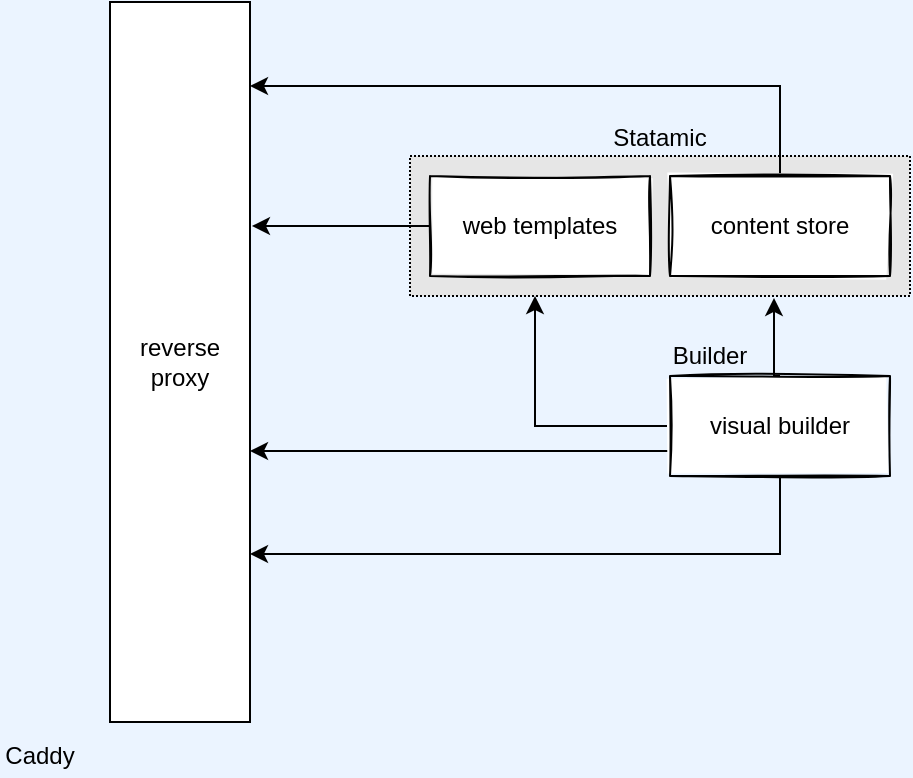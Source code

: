 <mxfile version="14.4.9" type="github">
  <diagram id="C7ztz5Pu-TQGE8I-0E4_" name="Page-1">
    <mxGraphModel dx="786" dy="563" grid="1" gridSize="10" guides="1" tooltips="1" connect="1" arrows="1" fold="1" page="1" pageScale="1" pageWidth="827" pageHeight="1169" background="#EBF4FF" math="0" shadow="0">
      <root>
        <mxCell id="0" />
        <mxCell id="1" parent="0" />
        <mxCell id="nntMs7sBWswRGNJ5aAVg-5" value="" style="rounded=0;whiteSpace=wrap;html=1;dashed=1;dashPattern=1 1;labelBackgroundColor=none;fillColor=#E6E6E6;" vertex="1" parent="1">
          <mxGeometry x="420" y="140" width="250" height="70" as="geometry" />
        </mxCell>
        <mxCell id="nntMs7sBWswRGNJ5aAVg-1" value="reverse proxy" style="rounded=0;whiteSpace=wrap;html=1;" vertex="1" parent="1">
          <mxGeometry x="270" y="63" width="70" height="360" as="geometry" />
        </mxCell>
        <mxCell id="nntMs7sBWswRGNJ5aAVg-12" style="edgeStyle=orthogonalEdgeStyle;rounded=0;orthogonalLoop=1;jettySize=auto;html=1;entryX=1.014;entryY=0.311;entryDx=0;entryDy=0;entryPerimeter=0;" edge="1" parent="1" source="nntMs7sBWswRGNJ5aAVg-2" target="nntMs7sBWswRGNJ5aAVg-1">
          <mxGeometry relative="1" as="geometry">
            <mxPoint x="323" y="175" as="targetPoint" />
          </mxGeometry>
        </mxCell>
        <mxCell id="nntMs7sBWswRGNJ5aAVg-2" value="&lt;div&gt;web templates&lt;/div&gt;" style="rounded=0;whiteSpace=wrap;html=1;sketch=1;" vertex="1" parent="1">
          <mxGeometry x="430" y="150" width="110" height="50" as="geometry" />
        </mxCell>
        <mxCell id="nntMs7sBWswRGNJ5aAVg-13" style="edgeStyle=orthogonalEdgeStyle;rounded=0;orthogonalLoop=1;jettySize=auto;html=1;exitX=0.5;exitY=0;exitDx=0;exitDy=0;" edge="1" parent="1" source="nntMs7sBWswRGNJ5aAVg-3" target="nntMs7sBWswRGNJ5aAVg-1">
          <mxGeometry relative="1" as="geometry">
            <mxPoint x="352" y="105" as="targetPoint" />
            <Array as="points">
              <mxPoint x="605" y="105" />
            </Array>
          </mxGeometry>
        </mxCell>
        <mxCell id="nntMs7sBWswRGNJ5aAVg-3" value="content store" style="rounded=0;whiteSpace=wrap;html=1;sketch=1;" vertex="1" parent="1">
          <mxGeometry x="550" y="150" width="110" height="50" as="geometry" />
        </mxCell>
        <mxCell id="nntMs7sBWswRGNJ5aAVg-6" value="Statamic" style="text;html=1;strokeColor=none;fillColor=none;align=center;verticalAlign=middle;whiteSpace=wrap;rounded=0;dashed=1;dashPattern=1 1;sketch=0;" vertex="1" parent="1">
          <mxGeometry x="525" y="121" width="40" height="20" as="geometry" />
        </mxCell>
        <mxCell id="nntMs7sBWswRGNJ5aAVg-9" style="edgeStyle=orthogonalEdgeStyle;rounded=0;orthogonalLoop=1;jettySize=auto;html=1;exitX=0;exitY=0.5;exitDx=0;exitDy=0;entryX=0.25;entryY=1;entryDx=0;entryDy=0;" edge="1" parent="1" source="nntMs7sBWswRGNJ5aAVg-8" target="nntMs7sBWswRGNJ5aAVg-5">
          <mxGeometry relative="1" as="geometry" />
        </mxCell>
        <mxCell id="nntMs7sBWswRGNJ5aAVg-10" style="edgeStyle=orthogonalEdgeStyle;rounded=0;orthogonalLoop=1;jettySize=auto;html=1;exitX=0.5;exitY=0;exitDx=0;exitDy=0;entryX=0.728;entryY=1.014;entryDx=0;entryDy=0;entryPerimeter=0;" edge="1" parent="1" source="nntMs7sBWswRGNJ5aAVg-8" target="nntMs7sBWswRGNJ5aAVg-5">
          <mxGeometry relative="1" as="geometry" />
        </mxCell>
        <mxCell id="nntMs7sBWswRGNJ5aAVg-16" style="edgeStyle=orthogonalEdgeStyle;rounded=0;orthogonalLoop=1;jettySize=auto;html=1;exitX=0.5;exitY=1;exitDx=0;exitDy=0;sketch=0;" edge="1" parent="1" source="nntMs7sBWswRGNJ5aAVg-8" target="nntMs7sBWswRGNJ5aAVg-1">
          <mxGeometry relative="1" as="geometry">
            <mxPoint x="370" y="335" as="targetPoint" />
            <Array as="points">
              <mxPoint x="605" y="339" />
            </Array>
          </mxGeometry>
        </mxCell>
        <mxCell id="nntMs7sBWswRGNJ5aAVg-18" style="edgeStyle=orthogonalEdgeStyle;rounded=0;sketch=0;orthogonalLoop=1;jettySize=auto;html=1;exitX=0;exitY=0.75;exitDx=0;exitDy=0;" edge="1" parent="1" source="nntMs7sBWswRGNJ5aAVg-8" target="nntMs7sBWswRGNJ5aAVg-1">
          <mxGeometry relative="1" as="geometry">
            <mxPoint x="271" y="288" as="targetPoint" />
            <Array as="points">
              <mxPoint x="390" y="288" />
              <mxPoint x="390" y="288" />
            </Array>
          </mxGeometry>
        </mxCell>
        <mxCell id="nntMs7sBWswRGNJ5aAVg-8" value="visual builder" style="rounded=0;whiteSpace=wrap;html=1;sketch=1;" vertex="1" parent="1">
          <mxGeometry x="550" y="250" width="110" height="50" as="geometry" />
        </mxCell>
        <mxCell id="nntMs7sBWswRGNJ5aAVg-11" value="Builder" style="text;html=1;strokeColor=none;fillColor=none;align=center;verticalAlign=middle;whiteSpace=wrap;rounded=0;dashed=1;dashPattern=1 1;" vertex="1" parent="1">
          <mxGeometry x="550" y="230" width="40" height="20" as="geometry" />
        </mxCell>
        <mxCell id="nntMs7sBWswRGNJ5aAVg-17" value="Caddy" style="text;html=1;strokeColor=none;fillColor=none;align=center;verticalAlign=middle;whiteSpace=wrap;rounded=0;dashed=1;dashPattern=1 1;sketch=0;" vertex="1" parent="1">
          <mxGeometry x="215" y="430" width="40" height="20" as="geometry" />
        </mxCell>
      </root>
    </mxGraphModel>
  </diagram>
</mxfile>

